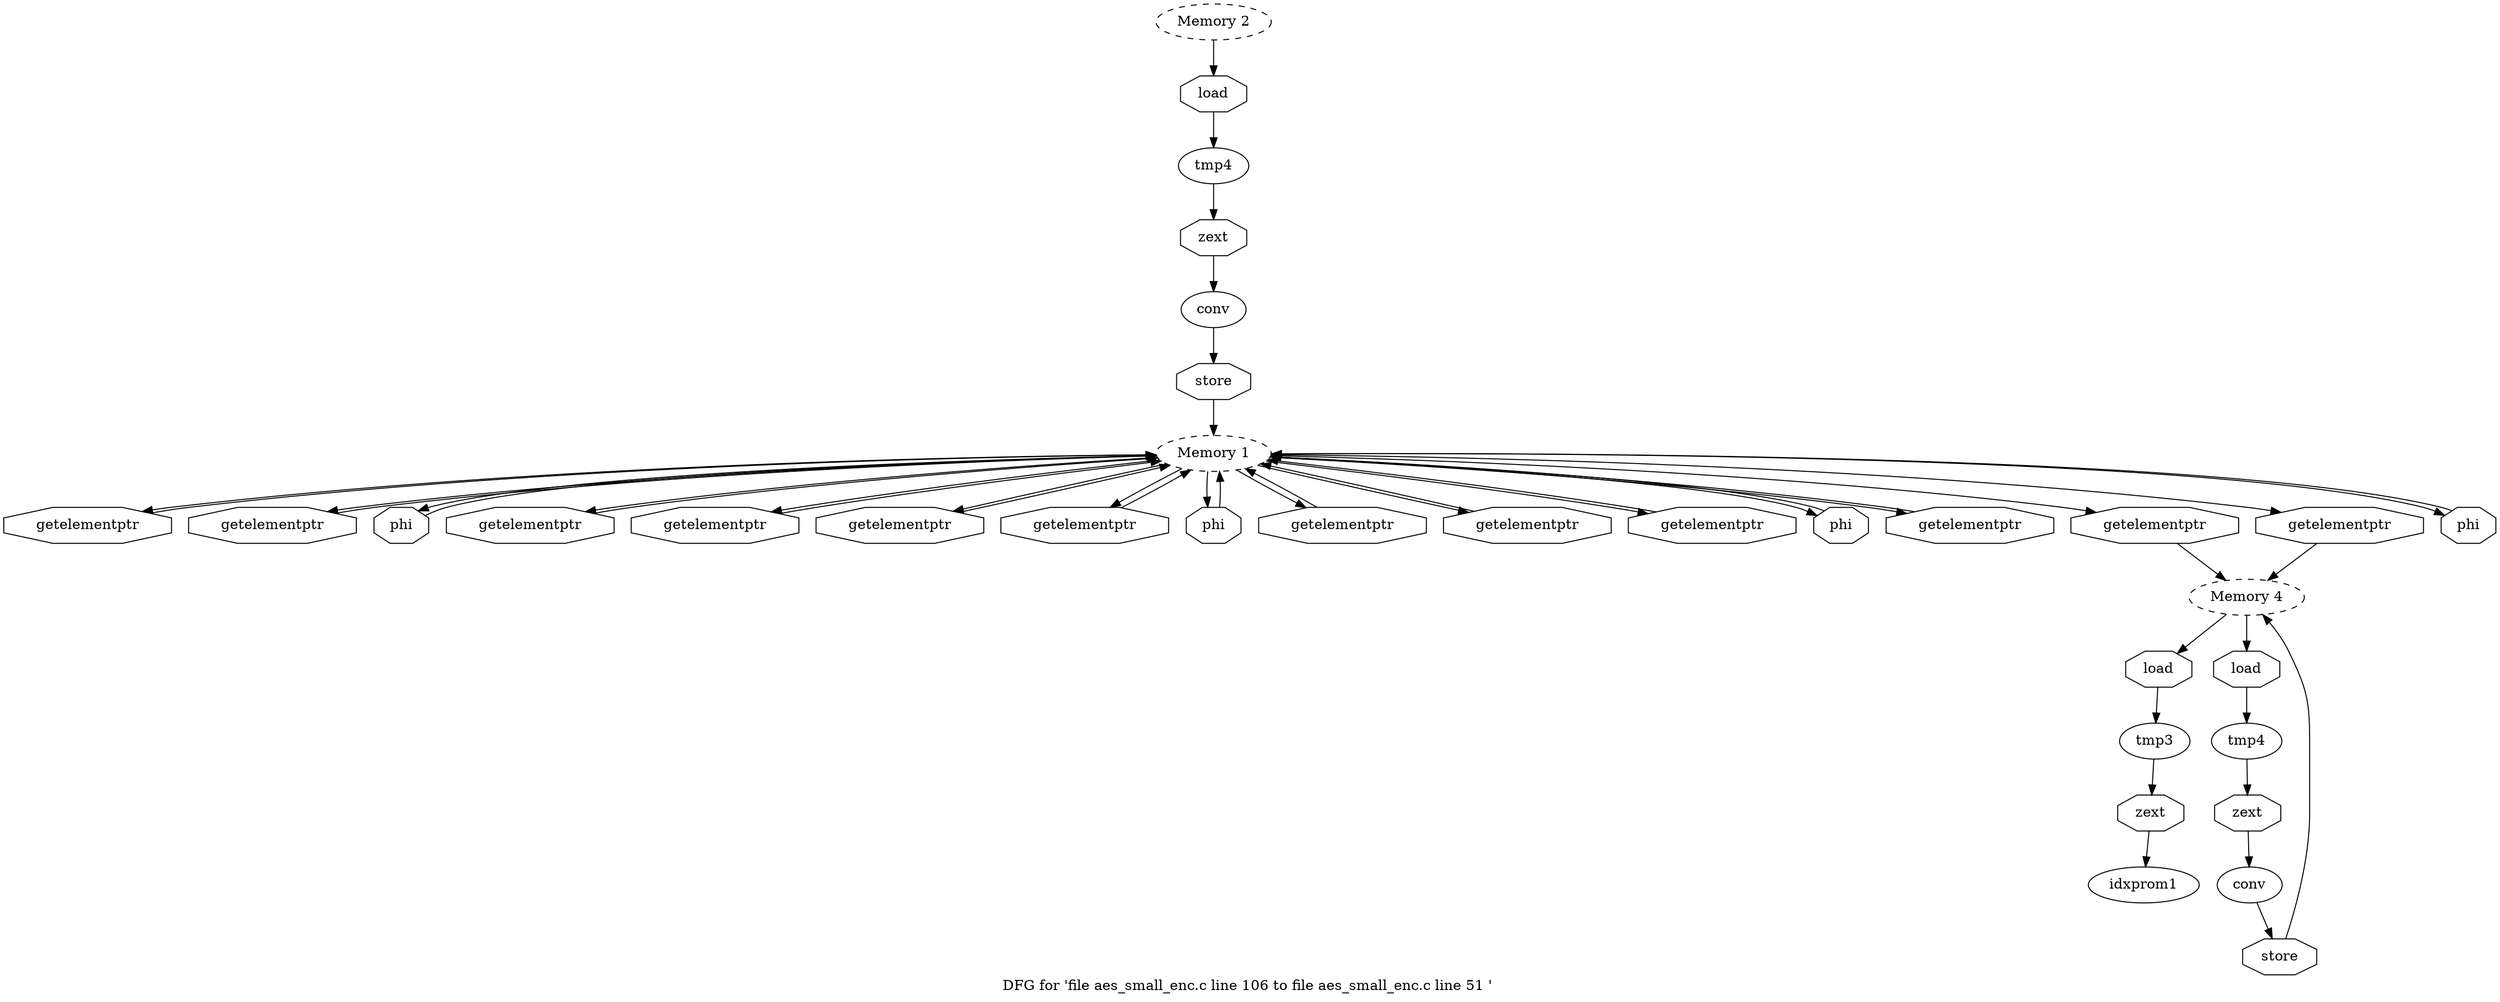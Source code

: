 digraph "DFG for 'file aes_small_enc.c line 106 to file aes_small_enc.c line 51 '  "{
label="DFG for 'file aes_small_enc.c line 106 to file aes_small_enc.c line 51 ' ";
node_532[shape=ellipse,style=dashed,label="Memory 1"]
node_538[shape=octagon,style=solid,label="getelementptr"]
"node_532"->"node_538"
node_540[shape=octagon,style=solid,label="getelementptr"]
"node_532"->"node_540"
node_541[shape=octagon,style=solid,label="phi"]
"node_532"->"node_541"
node_542[shape=octagon,style=solid,label="getelementptr"]
"node_532"->"node_542"
node_543[shape=octagon,style=solid,label="getelementptr"]
"node_532"->"node_543"
node_544[shape=octagon,style=solid,label="getelementptr"]
"node_532"->"node_544"
node_545[shape=octagon,style=solid,label="getelementptr"]
"node_532"->"node_545"
node_546[shape=octagon,style=solid,label="phi"]
"node_532"->"node_546"
node_547[shape=octagon,style=solid,label="getelementptr"]
"node_532"->"node_547"
node_548[shape=octagon,style=solid,label="getelementptr"]
"node_532"->"node_548"
node_549[shape=octagon,style=solid,label="getelementptr"]
"node_532"->"node_549"
node_550[shape=octagon,style=solid,label="phi"]
"node_532"->"node_550"
node_551[shape=octagon,style=solid,label="getelementptr"]
"node_532"->"node_551"
node_553[shape=octagon,style=solid,label="getelementptr"]
"node_532"->"node_553"
node_562[shape=octagon,style=solid,label="getelementptr"]
"node_532"->"node_562"
node_564[shape=octagon,style=solid,label="phi"]
"node_532"->"node_564"
node_533[shape=ellipse,style=dashed,label="Memory 2"]
node_535[shape=octagon,style=solid,label="load"]
"node_533"->"node_535"
node_534[shape=ellipse,style=solid,label="tmp4"]
node_537[shape=octagon,style=solid,label="zext"]
"node_534"->"node_537"
"node_535"->"node_534"
node_536[shape=ellipse,style=solid,label="conv"]
node_539[shape=octagon,style=solid,label="store"]
"node_536"->"node_539"
"node_537"->"node_536"
"node_538"->"node_532"
"node_539"->"node_532"
"node_540"->"node_532"
"node_541"->"node_532"
"node_542"->"node_532"
"node_543"->"node_532"
"node_544"->"node_532"
"node_545"->"node_532"
"node_546"->"node_532"
"node_547"->"node_532"
"node_548"->"node_532"
"node_549"->"node_532"
"node_550"->"node_532"
"node_551"->"node_532"
node_552[shape=ellipse,style=dashed,label="Memory 4"]
node_555[shape=octagon,style=solid,label="load"]
"node_552"->"node_555"
node_559[shape=octagon,style=solid,label="load"]
"node_552"->"node_559"
"node_553"->"node_552"
node_554[shape=ellipse,style=solid,label="tmp3"]
node_557[shape=octagon,style=solid,label="zext"]
"node_554"->"node_557"
"node_555"->"node_554"
node_556[shape=ellipse,style=solid,label="idxprom1"]
"node_557"->"node_556"
node_558[shape=ellipse,style=solid,label="tmp4"]
node_561[shape=octagon,style=solid,label="zext"]
"node_558"->"node_561"
"node_559"->"node_558"
node_560[shape=ellipse,style=solid,label="conv"]
node_563[shape=octagon,style=solid,label="store"]
"node_560"->"node_563"
"node_561"->"node_560"
"node_562"->"node_552"
"node_563"->"node_552"
"node_564"->"node_532"
}


